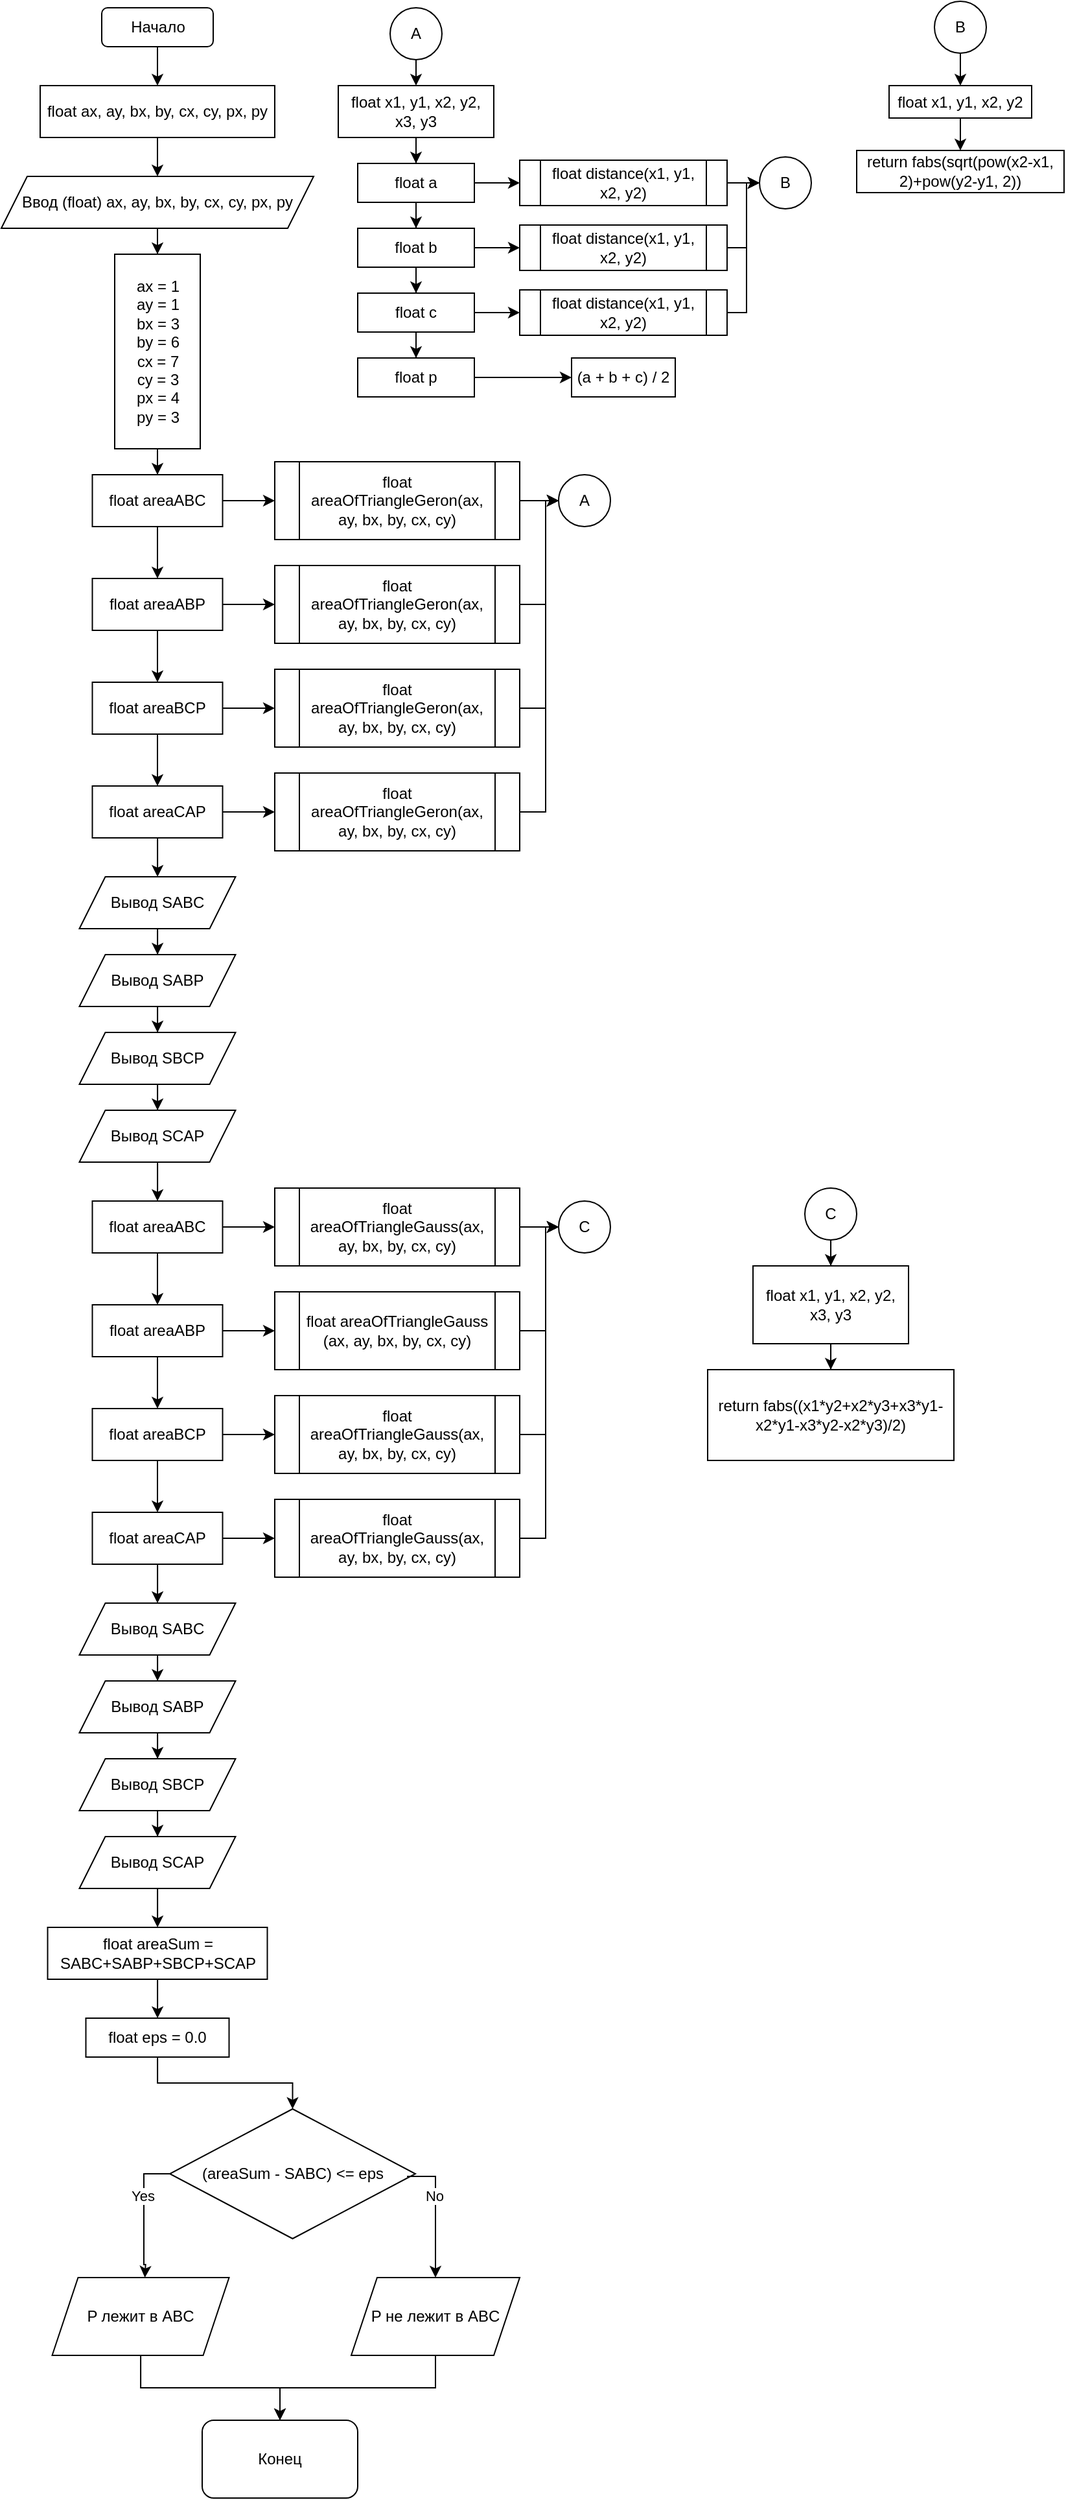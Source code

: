 <mxfile version="22.1.0" type="device">
  <diagram name="Страница — 1" id="AftdPivXjjNOpHguxIKA">
    <mxGraphModel dx="880" dy="470" grid="1" gridSize="10" guides="1" tooltips="1" connect="1" arrows="1" fold="1" page="1" pageScale="1" pageWidth="827" pageHeight="1169" math="0" shadow="0">
      <root>
        <mxCell id="0" />
        <mxCell id="1" parent="0" />
        <mxCell id="yn7nI-ahkNtVbEY_mCni-5" value="" style="edgeStyle=orthogonalEdgeStyle;rounded=0;orthogonalLoop=1;jettySize=auto;html=1;" edge="1" parent="1" source="yn7nI-ahkNtVbEY_mCni-1" target="yn7nI-ahkNtVbEY_mCni-4">
          <mxGeometry relative="1" as="geometry" />
        </mxCell>
        <mxCell id="yn7nI-ahkNtVbEY_mCni-1" value="&lt;div&gt;Начало&lt;/div&gt;" style="rounded=1;whiteSpace=wrap;html=1;" vertex="1" parent="1">
          <mxGeometry x="77.5" y="10" width="86" height="30" as="geometry" />
        </mxCell>
        <mxCell id="yn7nI-ahkNtVbEY_mCni-7" value="" style="edgeStyle=orthogonalEdgeStyle;rounded=0;orthogonalLoop=1;jettySize=auto;html=1;" edge="1" parent="1" source="yn7nI-ahkNtVbEY_mCni-4" target="yn7nI-ahkNtVbEY_mCni-6">
          <mxGeometry relative="1" as="geometry" />
        </mxCell>
        <mxCell id="yn7nI-ahkNtVbEY_mCni-4" value="&lt;div&gt;float ax, ay, bx, by, cx, cy, px, py&lt;/div&gt;" style="rounded=0;whiteSpace=wrap;html=1;" vertex="1" parent="1">
          <mxGeometry x="30" y="70" width="181" height="40" as="geometry" />
        </mxCell>
        <mxCell id="yn7nI-ahkNtVbEY_mCni-19" value="" style="edgeStyle=orthogonalEdgeStyle;rounded=0;orthogonalLoop=1;jettySize=auto;html=1;" edge="1" parent="1" source="yn7nI-ahkNtVbEY_mCni-6" target="yn7nI-ahkNtVbEY_mCni-8">
          <mxGeometry relative="1" as="geometry" />
        </mxCell>
        <mxCell id="yn7nI-ahkNtVbEY_mCni-6" value="&lt;div&gt;Ввод (float) ax, ay, bx, by, cx, cy, px, py&lt;/div&gt;" style="shape=parallelogram;perimeter=parallelogramPerimeter;whiteSpace=wrap;html=1;fixedSize=1;" vertex="1" parent="1">
          <mxGeometry y="140" width="241" height="40" as="geometry" />
        </mxCell>
        <mxCell id="yn7nI-ahkNtVbEY_mCni-21" value="" style="edgeStyle=orthogonalEdgeStyle;rounded=0;orthogonalLoop=1;jettySize=auto;html=1;" edge="1" parent="1" source="yn7nI-ahkNtVbEY_mCni-8">
          <mxGeometry relative="1" as="geometry">
            <mxPoint x="120.5" y="250" as="targetPoint" />
          </mxGeometry>
        </mxCell>
        <mxCell id="yn7nI-ahkNtVbEY_mCni-65" value="" style="edgeStyle=orthogonalEdgeStyle;rounded=0;orthogonalLoop=1;jettySize=auto;html=1;entryX=0.5;entryY=0;entryDx=0;entryDy=0;" edge="1" parent="1" source="yn7nI-ahkNtVbEY_mCni-8" target="yn7nI-ahkNtVbEY_mCni-34">
          <mxGeometry relative="1" as="geometry" />
        </mxCell>
        <mxCell id="yn7nI-ahkNtVbEY_mCni-8" value="&lt;div&gt;ax = 1&lt;/div&gt;&lt;div&gt;ay = 1&lt;/div&gt;&lt;div&gt;bx = 3&lt;/div&gt;&lt;div&gt;by = 6&lt;/div&gt;&lt;div&gt;cx = 7&lt;/div&gt;&lt;div&gt;cy = 3&lt;/div&gt;&lt;div&gt;px = 4&lt;/div&gt;&lt;div&gt;py = 3&lt;br&gt;&lt;/div&gt;" style="rounded=0;whiteSpace=wrap;html=1;" vertex="1" parent="1">
          <mxGeometry x="87.5" y="200" width="66" height="150" as="geometry" />
        </mxCell>
        <mxCell id="yn7nI-ahkNtVbEY_mCni-14" value="" style="edgeStyle=orthogonalEdgeStyle;rounded=0;orthogonalLoop=1;jettySize=auto;html=1;" edge="1" parent="1" target="yn7nI-ahkNtVbEY_mCni-13">
          <mxGeometry relative="1" as="geometry">
            <mxPoint x="414" y="700" as="sourcePoint" />
          </mxGeometry>
        </mxCell>
        <mxCell id="yn7nI-ahkNtVbEY_mCni-16" value="" style="edgeStyle=orthogonalEdgeStyle;rounded=0;orthogonalLoop=1;jettySize=auto;html=1;" edge="1" parent="1" target="yn7nI-ahkNtVbEY_mCni-15">
          <mxGeometry relative="1" as="geometry">
            <mxPoint x="414" y="840" as="sourcePoint" />
          </mxGeometry>
        </mxCell>
        <mxCell id="yn7nI-ahkNtVbEY_mCni-23" value="" style="edgeStyle=orthogonalEdgeStyle;rounded=0;orthogonalLoop=1;jettySize=auto;html=1;" edge="1" parent="1" target="yn7nI-ahkNtVbEY_mCni-22">
          <mxGeometry relative="1" as="geometry">
            <mxPoint x="120.5" y="280" as="sourcePoint" />
          </mxGeometry>
        </mxCell>
        <mxCell id="yn7nI-ahkNtVbEY_mCni-25" value="" style="edgeStyle=orthogonalEdgeStyle;rounded=0;orthogonalLoop=1;jettySize=auto;html=1;" edge="1" parent="1" target="yn7nI-ahkNtVbEY_mCni-24">
          <mxGeometry relative="1" as="geometry">
            <mxPoint x="120.5" y="340" as="sourcePoint" />
          </mxGeometry>
        </mxCell>
        <mxCell id="yn7nI-ahkNtVbEY_mCni-27" value="" style="edgeStyle=orthogonalEdgeStyle;rounded=0;orthogonalLoop=1;jettySize=auto;html=1;" edge="1" parent="1" target="yn7nI-ahkNtVbEY_mCni-26">
          <mxGeometry relative="1" as="geometry">
            <mxPoint x="120.5" y="400" as="sourcePoint" />
          </mxGeometry>
        </mxCell>
        <mxCell id="yn7nI-ahkNtVbEY_mCni-29" value="" style="edgeStyle=orthogonalEdgeStyle;rounded=0;orthogonalLoop=1;jettySize=auto;html=1;" edge="1" parent="1" target="yn7nI-ahkNtVbEY_mCni-28">
          <mxGeometry relative="1" as="geometry">
            <mxPoint x="120.5" y="460" as="sourcePoint" />
          </mxGeometry>
        </mxCell>
        <mxCell id="yn7nI-ahkNtVbEY_mCni-31" value="" style="edgeStyle=orthogonalEdgeStyle;rounded=0;orthogonalLoop=1;jettySize=auto;html=1;" edge="1" parent="1" target="yn7nI-ahkNtVbEY_mCni-30">
          <mxGeometry relative="1" as="geometry">
            <mxPoint x="120.5" y="520" as="sourcePoint" />
          </mxGeometry>
        </mxCell>
        <mxCell id="yn7nI-ahkNtVbEY_mCni-33" value="" style="edgeStyle=orthogonalEdgeStyle;rounded=0;orthogonalLoop=1;jettySize=auto;html=1;" edge="1" parent="1" target="yn7nI-ahkNtVbEY_mCni-32">
          <mxGeometry relative="1" as="geometry">
            <mxPoint x="120.5" y="580" as="sourcePoint" />
          </mxGeometry>
        </mxCell>
        <mxCell id="yn7nI-ahkNtVbEY_mCni-37" value="" style="edgeStyle=orthogonalEdgeStyle;rounded=0;orthogonalLoop=1;jettySize=auto;html=1;" edge="1" parent="1" source="yn7nI-ahkNtVbEY_mCni-34" target="yn7nI-ahkNtVbEY_mCni-36">
          <mxGeometry relative="1" as="geometry" />
        </mxCell>
        <mxCell id="yn7nI-ahkNtVbEY_mCni-42" value="" style="edgeStyle=orthogonalEdgeStyle;rounded=0;orthogonalLoop=1;jettySize=auto;html=1;" edge="1" parent="1" source="yn7nI-ahkNtVbEY_mCni-34" target="yn7nI-ahkNtVbEY_mCni-41">
          <mxGeometry relative="1" as="geometry" />
        </mxCell>
        <mxCell id="yn7nI-ahkNtVbEY_mCni-34" value="float areaABC" style="whiteSpace=wrap;html=1;rounded=0;" vertex="1" parent="1">
          <mxGeometry x="70.25" y="370" width="100.5" height="40" as="geometry" />
        </mxCell>
        <mxCell id="yn7nI-ahkNtVbEY_mCni-40" value="" style="edgeStyle=orthogonalEdgeStyle;rounded=0;orthogonalLoop=1;jettySize=auto;html=1;" edge="1" parent="1" source="yn7nI-ahkNtVbEY_mCni-36" target="yn7nI-ahkNtVbEY_mCni-39">
          <mxGeometry relative="1" as="geometry" />
        </mxCell>
        <mxCell id="yn7nI-ahkNtVbEY_mCni-36" value="&lt;div&gt;float areaOfTriangleGeron(ax, ay, bx, by, cx, cy)&lt;/div&gt;" style="shape=process;whiteSpace=wrap;html=1;backgroundOutline=1;" vertex="1" parent="1">
          <mxGeometry x="211" y="360" width="189" height="60" as="geometry" />
        </mxCell>
        <mxCell id="yn7nI-ahkNtVbEY_mCni-39" value="A" style="ellipse;whiteSpace=wrap;html=1;" vertex="1" parent="1">
          <mxGeometry x="430" y="370" width="40" height="40" as="geometry" />
        </mxCell>
        <mxCell id="yn7nI-ahkNtVbEY_mCni-44" value="" style="edgeStyle=orthogonalEdgeStyle;rounded=0;orthogonalLoop=1;jettySize=auto;html=1;" edge="1" parent="1" source="yn7nI-ahkNtVbEY_mCni-41" target="yn7nI-ahkNtVbEY_mCni-43">
          <mxGeometry relative="1" as="geometry" />
        </mxCell>
        <mxCell id="yn7nI-ahkNtVbEY_mCni-47" value="" style="edgeStyle=orthogonalEdgeStyle;rounded=0;orthogonalLoop=1;jettySize=auto;html=1;" edge="1" parent="1" source="yn7nI-ahkNtVbEY_mCni-41" target="yn7nI-ahkNtVbEY_mCni-46">
          <mxGeometry relative="1" as="geometry" />
        </mxCell>
        <mxCell id="yn7nI-ahkNtVbEY_mCni-41" value="&lt;div&gt;float areaABP&lt;/div&gt;" style="whiteSpace=wrap;html=1;rounded=0;" vertex="1" parent="1">
          <mxGeometry x="70.25" y="450" width="100.5" height="40" as="geometry" />
        </mxCell>
        <mxCell id="yn7nI-ahkNtVbEY_mCni-45" style="edgeStyle=orthogonalEdgeStyle;rounded=0;orthogonalLoop=1;jettySize=auto;html=1;entryX=0;entryY=0.5;entryDx=0;entryDy=0;" edge="1" parent="1" source="yn7nI-ahkNtVbEY_mCni-43" target="yn7nI-ahkNtVbEY_mCni-39">
          <mxGeometry relative="1" as="geometry">
            <mxPoint x="420" y="390" as="targetPoint" />
            <Array as="points">
              <mxPoint x="420" y="470" />
              <mxPoint x="420" y="390" />
            </Array>
          </mxGeometry>
        </mxCell>
        <mxCell id="yn7nI-ahkNtVbEY_mCni-43" value="&lt;div&gt;float areaOfTriangleGeron(ax, ay, bx, by, cx, cy)&lt;/div&gt;" style="shape=process;whiteSpace=wrap;html=1;backgroundOutline=1;" vertex="1" parent="1">
          <mxGeometry x="211" y="440" width="189" height="60" as="geometry" />
        </mxCell>
        <mxCell id="yn7nI-ahkNtVbEY_mCni-49" value="" style="edgeStyle=orthogonalEdgeStyle;rounded=0;orthogonalLoop=1;jettySize=auto;html=1;" edge="1" parent="1" source="yn7nI-ahkNtVbEY_mCni-46" target="yn7nI-ahkNtVbEY_mCni-48">
          <mxGeometry relative="1" as="geometry" />
        </mxCell>
        <mxCell id="yn7nI-ahkNtVbEY_mCni-55" value="" style="edgeStyle=orthogonalEdgeStyle;rounded=0;orthogonalLoop=1;jettySize=auto;html=1;" edge="1" parent="1" source="yn7nI-ahkNtVbEY_mCni-46" target="yn7nI-ahkNtVbEY_mCni-51">
          <mxGeometry relative="1" as="geometry" />
        </mxCell>
        <mxCell id="yn7nI-ahkNtVbEY_mCni-46" value="&lt;div&gt;float areaBCP&lt;/div&gt;" style="whiteSpace=wrap;html=1;rounded=0;" vertex="1" parent="1">
          <mxGeometry x="70.25" y="530" width="100.5" height="40" as="geometry" />
        </mxCell>
        <mxCell id="yn7nI-ahkNtVbEY_mCni-50" style="edgeStyle=orthogonalEdgeStyle;rounded=0;orthogonalLoop=1;jettySize=auto;html=1;entryX=0;entryY=0.5;entryDx=0;entryDy=0;" edge="1" parent="1" source="yn7nI-ahkNtVbEY_mCni-48" target="yn7nI-ahkNtVbEY_mCni-39">
          <mxGeometry relative="1" as="geometry">
            <mxPoint x="420" y="390" as="targetPoint" />
            <Array as="points">
              <mxPoint x="420" y="550" />
              <mxPoint x="420" y="390" />
            </Array>
          </mxGeometry>
        </mxCell>
        <mxCell id="yn7nI-ahkNtVbEY_mCni-48" value="&lt;div&gt;float areaOfTriangleGeron(ax, ay, bx, by, cx, cy)&lt;/div&gt;" style="shape=process;whiteSpace=wrap;html=1;backgroundOutline=1;" vertex="1" parent="1">
          <mxGeometry x="211" y="520" width="189" height="60" as="geometry" />
        </mxCell>
        <mxCell id="yn7nI-ahkNtVbEY_mCni-53" value="" style="edgeStyle=orthogonalEdgeStyle;rounded=0;orthogonalLoop=1;jettySize=auto;html=1;" edge="1" parent="1" source="yn7nI-ahkNtVbEY_mCni-51" target="yn7nI-ahkNtVbEY_mCni-52">
          <mxGeometry relative="1" as="geometry" />
        </mxCell>
        <mxCell id="yn7nI-ahkNtVbEY_mCni-68" value="" style="edgeStyle=orthogonalEdgeStyle;rounded=0;orthogonalLoop=1;jettySize=auto;html=1;" edge="1" parent="1" source="yn7nI-ahkNtVbEY_mCni-51" target="yn7nI-ahkNtVbEY_mCni-67">
          <mxGeometry relative="1" as="geometry" />
        </mxCell>
        <mxCell id="yn7nI-ahkNtVbEY_mCni-51" value="&lt;div&gt;float areaCAP&lt;/div&gt;" style="whiteSpace=wrap;html=1;rounded=0;" vertex="1" parent="1">
          <mxGeometry x="70.25" y="610" width="100.5" height="40" as="geometry" />
        </mxCell>
        <mxCell id="yn7nI-ahkNtVbEY_mCni-54" style="edgeStyle=orthogonalEdgeStyle;rounded=0;orthogonalLoop=1;jettySize=auto;html=1;entryX=0;entryY=0.5;entryDx=0;entryDy=0;" edge="1" parent="1" source="yn7nI-ahkNtVbEY_mCni-52" target="yn7nI-ahkNtVbEY_mCni-39">
          <mxGeometry relative="1" as="geometry">
            <Array as="points">
              <mxPoint x="420" y="630" />
              <mxPoint x="420" y="390" />
            </Array>
          </mxGeometry>
        </mxCell>
        <mxCell id="yn7nI-ahkNtVbEY_mCni-52" value="&lt;div&gt;float areaOfTriangleGeron(ax, ay, bx, by, cx, cy)&lt;/div&gt;" style="shape=process;whiteSpace=wrap;html=1;backgroundOutline=1;" vertex="1" parent="1">
          <mxGeometry x="211" y="600" width="189" height="60" as="geometry" />
        </mxCell>
        <mxCell id="yn7nI-ahkNtVbEY_mCni-70" value="" style="edgeStyle=orthogonalEdgeStyle;rounded=0;orthogonalLoop=1;jettySize=auto;html=1;" edge="1" parent="1" source="yn7nI-ahkNtVbEY_mCni-67" target="yn7nI-ahkNtVbEY_mCni-69">
          <mxGeometry relative="1" as="geometry" />
        </mxCell>
        <mxCell id="yn7nI-ahkNtVbEY_mCni-67" value="Вывод SABC" style="shape=parallelogram;perimeter=parallelogramPerimeter;whiteSpace=wrap;html=1;fixedSize=1;" vertex="1" parent="1">
          <mxGeometry x="60.25" y="680" width="120.5" height="40" as="geometry" />
        </mxCell>
        <mxCell id="yn7nI-ahkNtVbEY_mCni-72" value="" style="edgeStyle=orthogonalEdgeStyle;rounded=0;orthogonalLoop=1;jettySize=auto;html=1;" edge="1" parent="1" source="yn7nI-ahkNtVbEY_mCni-69" target="yn7nI-ahkNtVbEY_mCni-71">
          <mxGeometry relative="1" as="geometry" />
        </mxCell>
        <mxCell id="yn7nI-ahkNtVbEY_mCni-69" value="Вывод SABP" style="shape=parallelogram;perimeter=parallelogramPerimeter;whiteSpace=wrap;html=1;fixedSize=1;" vertex="1" parent="1">
          <mxGeometry x="60.25" y="740" width="120.5" height="40" as="geometry" />
        </mxCell>
        <mxCell id="yn7nI-ahkNtVbEY_mCni-74" value="" style="edgeStyle=orthogonalEdgeStyle;rounded=0;orthogonalLoop=1;jettySize=auto;html=1;" edge="1" parent="1" source="yn7nI-ahkNtVbEY_mCni-71" target="yn7nI-ahkNtVbEY_mCni-73">
          <mxGeometry relative="1" as="geometry" />
        </mxCell>
        <mxCell id="yn7nI-ahkNtVbEY_mCni-71" value="Вывод SBCP" style="shape=parallelogram;perimeter=parallelogramPerimeter;whiteSpace=wrap;html=1;fixedSize=1;" vertex="1" parent="1">
          <mxGeometry x="60.25" y="800" width="120.5" height="40" as="geometry" />
        </mxCell>
        <mxCell id="yn7nI-ahkNtVbEY_mCni-150" value="" style="edgeStyle=orthogonalEdgeStyle;rounded=0;orthogonalLoop=1;jettySize=auto;html=1;entryX=0.5;entryY=0;entryDx=0;entryDy=0;" edge="1" parent="1" source="yn7nI-ahkNtVbEY_mCni-73" target="yn7nI-ahkNtVbEY_mCni-132">
          <mxGeometry relative="1" as="geometry" />
        </mxCell>
        <mxCell id="yn7nI-ahkNtVbEY_mCni-73" value="Вывод SCAP" style="shape=parallelogram;perimeter=parallelogramPerimeter;whiteSpace=wrap;html=1;fixedSize=1;" vertex="1" parent="1">
          <mxGeometry x="60.25" y="860" width="120.5" height="40" as="geometry" />
        </mxCell>
        <mxCell id="yn7nI-ahkNtVbEY_mCni-77" value="" style="edgeStyle=orthogonalEdgeStyle;rounded=0;orthogonalLoop=1;jettySize=auto;html=1;" edge="1" parent="1" source="yn7nI-ahkNtVbEY_mCni-75">
          <mxGeometry relative="1" as="geometry">
            <mxPoint x="320" y="70" as="targetPoint" />
          </mxGeometry>
        </mxCell>
        <mxCell id="yn7nI-ahkNtVbEY_mCni-75" value="A" style="ellipse;whiteSpace=wrap;html=1;" vertex="1" parent="1">
          <mxGeometry x="300" y="10" width="40" height="40" as="geometry" />
        </mxCell>
        <mxCell id="yn7nI-ahkNtVbEY_mCni-102" style="edgeStyle=orthogonalEdgeStyle;rounded=0;orthogonalLoop=1;jettySize=auto;html=1;entryX=0.5;entryY=0;entryDx=0;entryDy=0;" edge="1" parent="1" source="yn7nI-ahkNtVbEY_mCni-76" target="yn7nI-ahkNtVbEY_mCni-78">
          <mxGeometry relative="1" as="geometry" />
        </mxCell>
        <mxCell id="yn7nI-ahkNtVbEY_mCni-76" value="float x1, y1, x2, y2, x3, y3" style="whiteSpace=wrap;html=1;" vertex="1" parent="1">
          <mxGeometry x="260" y="70" width="120" height="40" as="geometry" />
        </mxCell>
        <mxCell id="yn7nI-ahkNtVbEY_mCni-81" value="" style="edgeStyle=orthogonalEdgeStyle;rounded=0;orthogonalLoop=1;jettySize=auto;html=1;" edge="1" parent="1" source="yn7nI-ahkNtVbEY_mCni-78" target="yn7nI-ahkNtVbEY_mCni-80">
          <mxGeometry relative="1" as="geometry" />
        </mxCell>
        <mxCell id="yn7nI-ahkNtVbEY_mCni-87" value="" style="edgeStyle=orthogonalEdgeStyle;rounded=0;orthogonalLoop=1;jettySize=auto;html=1;" edge="1" parent="1" source="yn7nI-ahkNtVbEY_mCni-78" target="yn7nI-ahkNtVbEY_mCni-86">
          <mxGeometry relative="1" as="geometry" />
        </mxCell>
        <mxCell id="yn7nI-ahkNtVbEY_mCni-78" value="&lt;div&gt;float a&lt;/div&gt;" style="whiteSpace=wrap;html=1;" vertex="1" parent="1">
          <mxGeometry x="275" y="130" width="90" height="30" as="geometry" />
        </mxCell>
        <mxCell id="yn7nI-ahkNtVbEY_mCni-83" value="" style="edgeStyle=orthogonalEdgeStyle;rounded=0;orthogonalLoop=1;jettySize=auto;html=1;" edge="1" parent="1" source="yn7nI-ahkNtVbEY_mCni-80" target="yn7nI-ahkNtVbEY_mCni-82">
          <mxGeometry relative="1" as="geometry" />
        </mxCell>
        <mxCell id="yn7nI-ahkNtVbEY_mCni-92" value="" style="edgeStyle=orthogonalEdgeStyle;rounded=0;orthogonalLoop=1;jettySize=auto;html=1;entryX=0;entryY=0.5;entryDx=0;entryDy=0;" edge="1" parent="1" source="yn7nI-ahkNtVbEY_mCni-80" target="yn7nI-ahkNtVbEY_mCni-89">
          <mxGeometry relative="1" as="geometry" />
        </mxCell>
        <mxCell id="yn7nI-ahkNtVbEY_mCni-80" value="float b" style="whiteSpace=wrap;html=1;" vertex="1" parent="1">
          <mxGeometry x="275" y="180" width="90" height="30" as="geometry" />
        </mxCell>
        <mxCell id="yn7nI-ahkNtVbEY_mCni-85" value="" style="edgeStyle=orthogonalEdgeStyle;rounded=0;orthogonalLoop=1;jettySize=auto;html=1;" edge="1" parent="1" source="yn7nI-ahkNtVbEY_mCni-82" target="yn7nI-ahkNtVbEY_mCni-84">
          <mxGeometry relative="1" as="geometry" />
        </mxCell>
        <mxCell id="yn7nI-ahkNtVbEY_mCni-93" value="" style="edgeStyle=orthogonalEdgeStyle;rounded=0;orthogonalLoop=1;jettySize=auto;html=1;entryX=0;entryY=0.5;entryDx=0;entryDy=0;" edge="1" parent="1" source="yn7nI-ahkNtVbEY_mCni-82" target="yn7nI-ahkNtVbEY_mCni-90">
          <mxGeometry relative="1" as="geometry" />
        </mxCell>
        <mxCell id="yn7nI-ahkNtVbEY_mCni-82" value="float c" style="whiteSpace=wrap;html=1;" vertex="1" parent="1">
          <mxGeometry x="275" y="230" width="90" height="30" as="geometry" />
        </mxCell>
        <mxCell id="yn7nI-ahkNtVbEY_mCni-97" value="" style="edgeStyle=orthogonalEdgeStyle;rounded=0;orthogonalLoop=1;jettySize=auto;html=1;" edge="1" parent="1" source="yn7nI-ahkNtVbEY_mCni-84" target="yn7nI-ahkNtVbEY_mCni-96">
          <mxGeometry relative="1" as="geometry" />
        </mxCell>
        <mxCell id="yn7nI-ahkNtVbEY_mCni-84" value="float p" style="whiteSpace=wrap;html=1;" vertex="1" parent="1">
          <mxGeometry x="275" y="280" width="90" height="30" as="geometry" />
        </mxCell>
        <mxCell id="yn7nI-ahkNtVbEY_mCni-103" value="" style="edgeStyle=orthogonalEdgeStyle;rounded=0;orthogonalLoop=1;jettySize=auto;html=1;" edge="1" parent="1" source="yn7nI-ahkNtVbEY_mCni-86" target="yn7nI-ahkNtVbEY_mCni-98">
          <mxGeometry relative="1" as="geometry" />
        </mxCell>
        <mxCell id="yn7nI-ahkNtVbEY_mCni-86" value="float distance(x1, y1, x2, y2)" style="shape=process;whiteSpace=wrap;html=1;backgroundOutline=1;" vertex="1" parent="1">
          <mxGeometry x="400" y="127.5" width="160" height="35" as="geometry" />
        </mxCell>
        <mxCell id="yn7nI-ahkNtVbEY_mCni-104" value="" style="edgeStyle=orthogonalEdgeStyle;rounded=0;orthogonalLoop=1;jettySize=auto;html=1;entryX=0;entryY=0.5;entryDx=0;entryDy=0;" edge="1" parent="1" source="yn7nI-ahkNtVbEY_mCni-89" target="yn7nI-ahkNtVbEY_mCni-98">
          <mxGeometry relative="1" as="geometry">
            <Array as="points">
              <mxPoint x="575" y="195" />
              <mxPoint x="575" y="145" />
            </Array>
          </mxGeometry>
        </mxCell>
        <mxCell id="yn7nI-ahkNtVbEY_mCni-89" value="float distance(x1, y1, x2, y2)" style="shape=process;whiteSpace=wrap;html=1;backgroundOutline=1;" vertex="1" parent="1">
          <mxGeometry x="400" y="177.5" width="160" height="35" as="geometry" />
        </mxCell>
        <mxCell id="yn7nI-ahkNtVbEY_mCni-105" style="edgeStyle=orthogonalEdgeStyle;rounded=0;orthogonalLoop=1;jettySize=auto;html=1;entryX=0;entryY=0.5;entryDx=0;entryDy=0;" edge="1" parent="1" source="yn7nI-ahkNtVbEY_mCni-90" target="yn7nI-ahkNtVbEY_mCni-98">
          <mxGeometry relative="1" as="geometry">
            <Array as="points">
              <mxPoint x="575" y="245" />
              <mxPoint x="575" y="145" />
            </Array>
          </mxGeometry>
        </mxCell>
        <mxCell id="yn7nI-ahkNtVbEY_mCni-90" value="float distance(x1, y1, x2, y2)" style="shape=process;whiteSpace=wrap;html=1;backgroundOutline=1;" vertex="1" parent="1">
          <mxGeometry x="400" y="227.5" width="160" height="35" as="geometry" />
        </mxCell>
        <mxCell id="yn7nI-ahkNtVbEY_mCni-96" value="(a + b + c) / 2" style="rounded=0;whiteSpace=wrap;html=1;" vertex="1" parent="1">
          <mxGeometry x="440" y="280" width="80" height="30" as="geometry" />
        </mxCell>
        <mxCell id="yn7nI-ahkNtVbEY_mCni-98" value="B" style="ellipse;whiteSpace=wrap;html=1;aspect=fixed;" vertex="1" parent="1">
          <mxGeometry x="585" y="125" width="40" height="40" as="geometry" />
        </mxCell>
        <mxCell id="yn7nI-ahkNtVbEY_mCni-108" value="" style="edgeStyle=orthogonalEdgeStyle;rounded=0;orthogonalLoop=1;jettySize=auto;html=1;" edge="1" parent="1" source="yn7nI-ahkNtVbEY_mCni-106" target="yn7nI-ahkNtVbEY_mCni-107">
          <mxGeometry relative="1" as="geometry" />
        </mxCell>
        <mxCell id="yn7nI-ahkNtVbEY_mCni-106" value="B" style="ellipse;whiteSpace=wrap;html=1;aspect=fixed;" vertex="1" parent="1">
          <mxGeometry x="720" y="5" width="40" height="40" as="geometry" />
        </mxCell>
        <mxCell id="yn7nI-ahkNtVbEY_mCni-110" value="" style="edgeStyle=orthogonalEdgeStyle;rounded=0;orthogonalLoop=1;jettySize=auto;html=1;" edge="1" parent="1" source="yn7nI-ahkNtVbEY_mCni-107" target="yn7nI-ahkNtVbEY_mCni-109">
          <mxGeometry relative="1" as="geometry" />
        </mxCell>
        <mxCell id="yn7nI-ahkNtVbEY_mCni-107" value="float x1, y1, x2, y2" style="whiteSpace=wrap;html=1;" vertex="1" parent="1">
          <mxGeometry x="685" y="70" width="110" height="25" as="geometry" />
        </mxCell>
        <mxCell id="yn7nI-ahkNtVbEY_mCni-109" value="return fabs(sqrt(pow(x2-x1, 2)+pow(y2-y1, 2))" style="whiteSpace=wrap;html=1;" vertex="1" parent="1">
          <mxGeometry x="660" y="120" width="160" height="32.5" as="geometry" />
        </mxCell>
        <mxCell id="yn7nI-ahkNtVbEY_mCni-130" value="" style="edgeStyle=orthogonalEdgeStyle;rounded=0;orthogonalLoop=1;jettySize=auto;html=1;" edge="1" source="yn7nI-ahkNtVbEY_mCni-132" target="yn7nI-ahkNtVbEY_mCni-134" parent="1">
          <mxGeometry relative="1" as="geometry" />
        </mxCell>
        <mxCell id="yn7nI-ahkNtVbEY_mCni-131" value="" style="edgeStyle=orthogonalEdgeStyle;rounded=0;orthogonalLoop=1;jettySize=auto;html=1;" edge="1" source="yn7nI-ahkNtVbEY_mCni-132" target="yn7nI-ahkNtVbEY_mCni-138" parent="1">
          <mxGeometry relative="1" as="geometry" />
        </mxCell>
        <mxCell id="yn7nI-ahkNtVbEY_mCni-132" value="float areaABC" style="whiteSpace=wrap;html=1;rounded=0;" vertex="1" parent="1">
          <mxGeometry x="70.25" y="930" width="100.5" height="40" as="geometry" />
        </mxCell>
        <mxCell id="yn7nI-ahkNtVbEY_mCni-133" value="" style="edgeStyle=orthogonalEdgeStyle;rounded=0;orthogonalLoop=1;jettySize=auto;html=1;" edge="1" source="yn7nI-ahkNtVbEY_mCni-134" target="yn7nI-ahkNtVbEY_mCni-135" parent="1">
          <mxGeometry relative="1" as="geometry" />
        </mxCell>
        <mxCell id="yn7nI-ahkNtVbEY_mCni-134" value="&lt;div&gt;float areaOfTriangleGauss(ax, ay, bx, by, cx, cy)&lt;/div&gt;" style="shape=process;whiteSpace=wrap;html=1;backgroundOutline=1;" vertex="1" parent="1">
          <mxGeometry x="211" y="920" width="189" height="60" as="geometry" />
        </mxCell>
        <mxCell id="yn7nI-ahkNtVbEY_mCni-135" value="C" style="ellipse;whiteSpace=wrap;html=1;" vertex="1" parent="1">
          <mxGeometry x="430" y="930" width="40" height="40" as="geometry" />
        </mxCell>
        <mxCell id="yn7nI-ahkNtVbEY_mCni-136" value="" style="edgeStyle=orthogonalEdgeStyle;rounded=0;orthogonalLoop=1;jettySize=auto;html=1;" edge="1" source="yn7nI-ahkNtVbEY_mCni-138" target="yn7nI-ahkNtVbEY_mCni-140" parent="1">
          <mxGeometry relative="1" as="geometry" />
        </mxCell>
        <mxCell id="yn7nI-ahkNtVbEY_mCni-137" value="" style="edgeStyle=orthogonalEdgeStyle;rounded=0;orthogonalLoop=1;jettySize=auto;html=1;" edge="1" source="yn7nI-ahkNtVbEY_mCni-138" target="yn7nI-ahkNtVbEY_mCni-143" parent="1">
          <mxGeometry relative="1" as="geometry" />
        </mxCell>
        <mxCell id="yn7nI-ahkNtVbEY_mCni-138" value="&lt;div&gt;float areaABP&lt;/div&gt;" style="whiteSpace=wrap;html=1;rounded=0;" vertex="1" parent="1">
          <mxGeometry x="70.25" y="1010" width="100.5" height="40" as="geometry" />
        </mxCell>
        <mxCell id="yn7nI-ahkNtVbEY_mCni-139" style="edgeStyle=orthogonalEdgeStyle;rounded=0;orthogonalLoop=1;jettySize=auto;html=1;entryX=0;entryY=0.5;entryDx=0;entryDy=0;" edge="1" source="yn7nI-ahkNtVbEY_mCni-140" target="yn7nI-ahkNtVbEY_mCni-135" parent="1">
          <mxGeometry relative="1" as="geometry">
            <mxPoint x="420" y="950" as="targetPoint" />
            <Array as="points">
              <mxPoint x="420" y="1030" />
              <mxPoint x="420" y="950" />
            </Array>
          </mxGeometry>
        </mxCell>
        <mxCell id="yn7nI-ahkNtVbEY_mCni-140" value="&lt;div&gt;float areaOfTriangleGauss&lt;/div&gt;&lt;div&gt;(ax, ay, bx, by, cx, cy)&lt;/div&gt;" style="shape=process;whiteSpace=wrap;html=1;backgroundOutline=1;" vertex="1" parent="1">
          <mxGeometry x="211" y="1000" width="189" height="60" as="geometry" />
        </mxCell>
        <mxCell id="yn7nI-ahkNtVbEY_mCni-141" value="" style="edgeStyle=orthogonalEdgeStyle;rounded=0;orthogonalLoop=1;jettySize=auto;html=1;" edge="1" source="yn7nI-ahkNtVbEY_mCni-143" target="yn7nI-ahkNtVbEY_mCni-145" parent="1">
          <mxGeometry relative="1" as="geometry" />
        </mxCell>
        <mxCell id="yn7nI-ahkNtVbEY_mCni-142" value="" style="edgeStyle=orthogonalEdgeStyle;rounded=0;orthogonalLoop=1;jettySize=auto;html=1;" edge="1" source="yn7nI-ahkNtVbEY_mCni-143" target="yn7nI-ahkNtVbEY_mCni-147" parent="1">
          <mxGeometry relative="1" as="geometry" />
        </mxCell>
        <mxCell id="yn7nI-ahkNtVbEY_mCni-143" value="&lt;div&gt;float areaBCP&lt;/div&gt;" style="whiteSpace=wrap;html=1;rounded=0;" vertex="1" parent="1">
          <mxGeometry x="70.25" y="1090" width="100.5" height="40" as="geometry" />
        </mxCell>
        <mxCell id="yn7nI-ahkNtVbEY_mCni-144" style="edgeStyle=orthogonalEdgeStyle;rounded=0;orthogonalLoop=1;jettySize=auto;html=1;entryX=0;entryY=0.5;entryDx=0;entryDy=0;" edge="1" source="yn7nI-ahkNtVbEY_mCni-145" target="yn7nI-ahkNtVbEY_mCni-135" parent="1">
          <mxGeometry relative="1" as="geometry">
            <mxPoint x="420" y="950" as="targetPoint" />
            <Array as="points">
              <mxPoint x="420" y="1110" />
              <mxPoint x="420" y="950" />
            </Array>
          </mxGeometry>
        </mxCell>
        <mxCell id="yn7nI-ahkNtVbEY_mCni-145" value="&lt;div&gt;float areaOfTriangleGauss(ax, ay, bx, by, cx, cy)&lt;/div&gt;" style="shape=process;whiteSpace=wrap;html=1;backgroundOutline=1;" vertex="1" parent="1">
          <mxGeometry x="211" y="1080" width="189" height="60" as="geometry" />
        </mxCell>
        <mxCell id="yn7nI-ahkNtVbEY_mCni-146" value="" style="edgeStyle=orthogonalEdgeStyle;rounded=0;orthogonalLoop=1;jettySize=auto;html=1;" edge="1" source="yn7nI-ahkNtVbEY_mCni-147" target="yn7nI-ahkNtVbEY_mCni-149" parent="1">
          <mxGeometry relative="1" as="geometry" />
        </mxCell>
        <mxCell id="yn7nI-ahkNtVbEY_mCni-158" value="" style="edgeStyle=orthogonalEdgeStyle;rounded=0;orthogonalLoop=1;jettySize=auto;html=1;entryX=0.5;entryY=0;entryDx=0;entryDy=0;" edge="1" parent="1" source="yn7nI-ahkNtVbEY_mCni-147" target="yn7nI-ahkNtVbEY_mCni-152">
          <mxGeometry relative="1" as="geometry" />
        </mxCell>
        <mxCell id="yn7nI-ahkNtVbEY_mCni-147" value="&lt;div&gt;float areaCAP&lt;/div&gt;" style="whiteSpace=wrap;html=1;rounded=0;" vertex="1" parent="1">
          <mxGeometry x="70.25" y="1170" width="100.5" height="40" as="geometry" />
        </mxCell>
        <mxCell id="yn7nI-ahkNtVbEY_mCni-148" style="edgeStyle=orthogonalEdgeStyle;rounded=0;orthogonalLoop=1;jettySize=auto;html=1;entryX=0;entryY=0.5;entryDx=0;entryDy=0;" edge="1" source="yn7nI-ahkNtVbEY_mCni-149" target="yn7nI-ahkNtVbEY_mCni-135" parent="1">
          <mxGeometry relative="1" as="geometry">
            <Array as="points">
              <mxPoint x="420" y="1190" />
              <mxPoint x="420" y="950" />
            </Array>
          </mxGeometry>
        </mxCell>
        <mxCell id="yn7nI-ahkNtVbEY_mCni-149" value="&lt;div&gt;float areaOfTriangleGauss(ax, ay, bx, by, cx, cy)&lt;/div&gt;" style="shape=process;whiteSpace=wrap;html=1;backgroundOutline=1;" vertex="1" parent="1">
          <mxGeometry x="211" y="1160" width="189" height="60" as="geometry" />
        </mxCell>
        <mxCell id="yn7nI-ahkNtVbEY_mCni-151" value="" style="edgeStyle=orthogonalEdgeStyle;rounded=0;orthogonalLoop=1;jettySize=auto;html=1;" edge="1" source="yn7nI-ahkNtVbEY_mCni-152" target="yn7nI-ahkNtVbEY_mCni-154" parent="1">
          <mxGeometry relative="1" as="geometry" />
        </mxCell>
        <mxCell id="yn7nI-ahkNtVbEY_mCni-152" value="Вывод SABC" style="shape=parallelogram;perimeter=parallelogramPerimeter;whiteSpace=wrap;html=1;fixedSize=1;" vertex="1" parent="1">
          <mxGeometry x="60.25" y="1240" width="120.5" height="40" as="geometry" />
        </mxCell>
        <mxCell id="yn7nI-ahkNtVbEY_mCni-153" value="" style="edgeStyle=orthogonalEdgeStyle;rounded=0;orthogonalLoop=1;jettySize=auto;html=1;" edge="1" source="yn7nI-ahkNtVbEY_mCni-154" target="yn7nI-ahkNtVbEY_mCni-156" parent="1">
          <mxGeometry relative="1" as="geometry" />
        </mxCell>
        <mxCell id="yn7nI-ahkNtVbEY_mCni-154" value="Вывод SABP" style="shape=parallelogram;perimeter=parallelogramPerimeter;whiteSpace=wrap;html=1;fixedSize=1;" vertex="1" parent="1">
          <mxGeometry x="60.25" y="1300" width="120.5" height="40" as="geometry" />
        </mxCell>
        <mxCell id="yn7nI-ahkNtVbEY_mCni-155" value="" style="edgeStyle=orthogonalEdgeStyle;rounded=0;orthogonalLoop=1;jettySize=auto;html=1;" edge="1" source="yn7nI-ahkNtVbEY_mCni-156" target="yn7nI-ahkNtVbEY_mCni-157" parent="1">
          <mxGeometry relative="1" as="geometry" />
        </mxCell>
        <mxCell id="yn7nI-ahkNtVbEY_mCni-156" value="Вывод SBCP" style="shape=parallelogram;perimeter=parallelogramPerimeter;whiteSpace=wrap;html=1;fixedSize=1;" vertex="1" parent="1">
          <mxGeometry x="60.25" y="1360" width="120.5" height="40" as="geometry" />
        </mxCell>
        <mxCell id="yn7nI-ahkNtVbEY_mCni-160" value="" style="edgeStyle=orthogonalEdgeStyle;rounded=0;orthogonalLoop=1;jettySize=auto;html=1;" edge="1" parent="1" source="yn7nI-ahkNtVbEY_mCni-157" target="yn7nI-ahkNtVbEY_mCni-159">
          <mxGeometry relative="1" as="geometry" />
        </mxCell>
        <mxCell id="yn7nI-ahkNtVbEY_mCni-157" value="Вывод SCAP" style="shape=parallelogram;perimeter=parallelogramPerimeter;whiteSpace=wrap;html=1;fixedSize=1;" vertex="1" parent="1">
          <mxGeometry x="60.25" y="1420" width="120.5" height="40" as="geometry" />
        </mxCell>
        <mxCell id="yn7nI-ahkNtVbEY_mCni-162" value="" style="edgeStyle=orthogonalEdgeStyle;rounded=0;orthogonalLoop=1;jettySize=auto;html=1;" edge="1" parent="1" source="yn7nI-ahkNtVbEY_mCni-159" target="yn7nI-ahkNtVbEY_mCni-161">
          <mxGeometry relative="1" as="geometry" />
        </mxCell>
        <mxCell id="yn7nI-ahkNtVbEY_mCni-159" value="float areaSum = SABC+SABP+SBCP+SCAP" style="whiteSpace=wrap;html=1;" vertex="1" parent="1">
          <mxGeometry x="35.75" y="1490" width="169.5" height="40" as="geometry" />
        </mxCell>
        <mxCell id="yn7nI-ahkNtVbEY_mCni-164" value="" style="edgeStyle=orthogonalEdgeStyle;rounded=0;orthogonalLoop=1;jettySize=auto;html=1;" edge="1" parent="1" source="yn7nI-ahkNtVbEY_mCni-161" target="yn7nI-ahkNtVbEY_mCni-163">
          <mxGeometry relative="1" as="geometry" />
        </mxCell>
        <mxCell id="yn7nI-ahkNtVbEY_mCni-161" value="float eps = 0.0" style="whiteSpace=wrap;html=1;" vertex="1" parent="1">
          <mxGeometry x="65.25" y="1560" width="110.5" height="30" as="geometry" />
        </mxCell>
        <mxCell id="yn7nI-ahkNtVbEY_mCni-166" value="" style="edgeStyle=orthogonalEdgeStyle;rounded=0;orthogonalLoop=1;jettySize=auto;html=1;exitX=0;exitY=0.5;exitDx=0;exitDy=0;" edge="1" parent="1" source="yn7nI-ahkNtVbEY_mCni-163">
          <mxGeometry relative="1" as="geometry">
            <mxPoint x="110.8" y="1760" as="targetPoint" />
          </mxGeometry>
        </mxCell>
        <mxCell id="yn7nI-ahkNtVbEY_mCni-167" value="&lt;div&gt;Yes&lt;/div&gt;" style="edgeLabel;html=1;align=center;verticalAlign=middle;resizable=0;points=[];" vertex="1" connectable="0" parent="yn7nI-ahkNtVbEY_mCni-166">
          <mxGeometry x="-0.266" y="-1" relative="1" as="geometry">
            <mxPoint as="offset" />
          </mxGeometry>
        </mxCell>
        <mxCell id="yn7nI-ahkNtVbEY_mCni-163" value="(areaSum - SABC) &amp;lt;= eps" style="rhombus;whiteSpace=wrap;html=1;" vertex="1" parent="1">
          <mxGeometry x="130" y="1630" width="189.5" height="100" as="geometry" />
        </mxCell>
        <mxCell id="yn7nI-ahkNtVbEY_mCni-168" value="" style="edgeStyle=orthogonalEdgeStyle;rounded=0;orthogonalLoop=1;jettySize=auto;html=1;exitX=0.966;exitY=0.52;exitDx=0;exitDy=0;exitPerimeter=0;" edge="1" parent="1" source="yn7nI-ahkNtVbEY_mCni-163">
          <mxGeometry relative="1" as="geometry">
            <mxPoint x="320" y="1680" as="sourcePoint" />
            <mxPoint x="335" y="1760" as="targetPoint" />
            <Array as="points">
              <mxPoint x="335" y="1682" />
            </Array>
          </mxGeometry>
        </mxCell>
        <mxCell id="yn7nI-ahkNtVbEY_mCni-169" value="No" style="edgeLabel;html=1;align=center;verticalAlign=middle;resizable=0;points=[];" vertex="1" connectable="0" parent="yn7nI-ahkNtVbEY_mCni-168">
          <mxGeometry x="-0.266" y="-1" relative="1" as="geometry">
            <mxPoint as="offset" />
          </mxGeometry>
        </mxCell>
        <mxCell id="yn7nI-ahkNtVbEY_mCni-175" style="edgeStyle=orthogonalEdgeStyle;rounded=0;orthogonalLoop=1;jettySize=auto;html=1;" edge="1" parent="1" source="yn7nI-ahkNtVbEY_mCni-172" target="yn7nI-ahkNtVbEY_mCni-174">
          <mxGeometry relative="1" as="geometry" />
        </mxCell>
        <mxCell id="yn7nI-ahkNtVbEY_mCni-172" value="P лежит в ABC" style="shape=parallelogram;perimeter=parallelogramPerimeter;whiteSpace=wrap;html=1;fixedSize=1;" vertex="1" parent="1">
          <mxGeometry x="39.25" y="1760" width="136.5" height="60" as="geometry" />
        </mxCell>
        <mxCell id="yn7nI-ahkNtVbEY_mCni-173" value="P не лежит в ABC" style="shape=parallelogram;perimeter=parallelogramPerimeter;whiteSpace=wrap;html=1;fixedSize=1;" vertex="1" parent="1">
          <mxGeometry x="270" y="1760" width="130" height="60" as="geometry" />
        </mxCell>
        <mxCell id="yn7nI-ahkNtVbEY_mCni-174" value="Конец" style="rounded=1;whiteSpace=wrap;html=1;" vertex="1" parent="1">
          <mxGeometry x="155" y="1870" width="120" height="60" as="geometry" />
        </mxCell>
        <mxCell id="yn7nI-ahkNtVbEY_mCni-176" style="edgeStyle=orthogonalEdgeStyle;rounded=0;orthogonalLoop=1;jettySize=auto;html=1;entryX=0.5;entryY=0;entryDx=0;entryDy=0;" edge="1" parent="1" source="yn7nI-ahkNtVbEY_mCni-173" target="yn7nI-ahkNtVbEY_mCni-174">
          <mxGeometry relative="1" as="geometry" />
        </mxCell>
        <mxCell id="yn7nI-ahkNtVbEY_mCni-179" value="" style="edgeStyle=orthogonalEdgeStyle;rounded=0;orthogonalLoop=1;jettySize=auto;html=1;" edge="1" parent="1" source="yn7nI-ahkNtVbEY_mCni-177" target="yn7nI-ahkNtVbEY_mCni-178">
          <mxGeometry relative="1" as="geometry" />
        </mxCell>
        <mxCell id="yn7nI-ahkNtVbEY_mCni-177" value="C" style="ellipse;whiteSpace=wrap;html=1;" vertex="1" parent="1">
          <mxGeometry x="620" y="920" width="40" height="40" as="geometry" />
        </mxCell>
        <mxCell id="yn7nI-ahkNtVbEY_mCni-181" value="" style="edgeStyle=orthogonalEdgeStyle;rounded=0;orthogonalLoop=1;jettySize=auto;html=1;" edge="1" parent="1" source="yn7nI-ahkNtVbEY_mCni-178" target="yn7nI-ahkNtVbEY_mCni-180">
          <mxGeometry relative="1" as="geometry" />
        </mxCell>
        <mxCell id="yn7nI-ahkNtVbEY_mCni-178" value="float x1, y1, x2, y2, x3, y3" style="whiteSpace=wrap;html=1;" vertex="1" parent="1">
          <mxGeometry x="580" y="980" width="120" height="60" as="geometry" />
        </mxCell>
        <mxCell id="yn7nI-ahkNtVbEY_mCni-180" value="return fabs((x1*y2+x2*y3+x3*y1-x2*y1-x3*y2-x2*y3)/2)" style="whiteSpace=wrap;html=1;" vertex="1" parent="1">
          <mxGeometry x="545" y="1060" width="190" height="70" as="geometry" />
        </mxCell>
      </root>
    </mxGraphModel>
  </diagram>
</mxfile>
